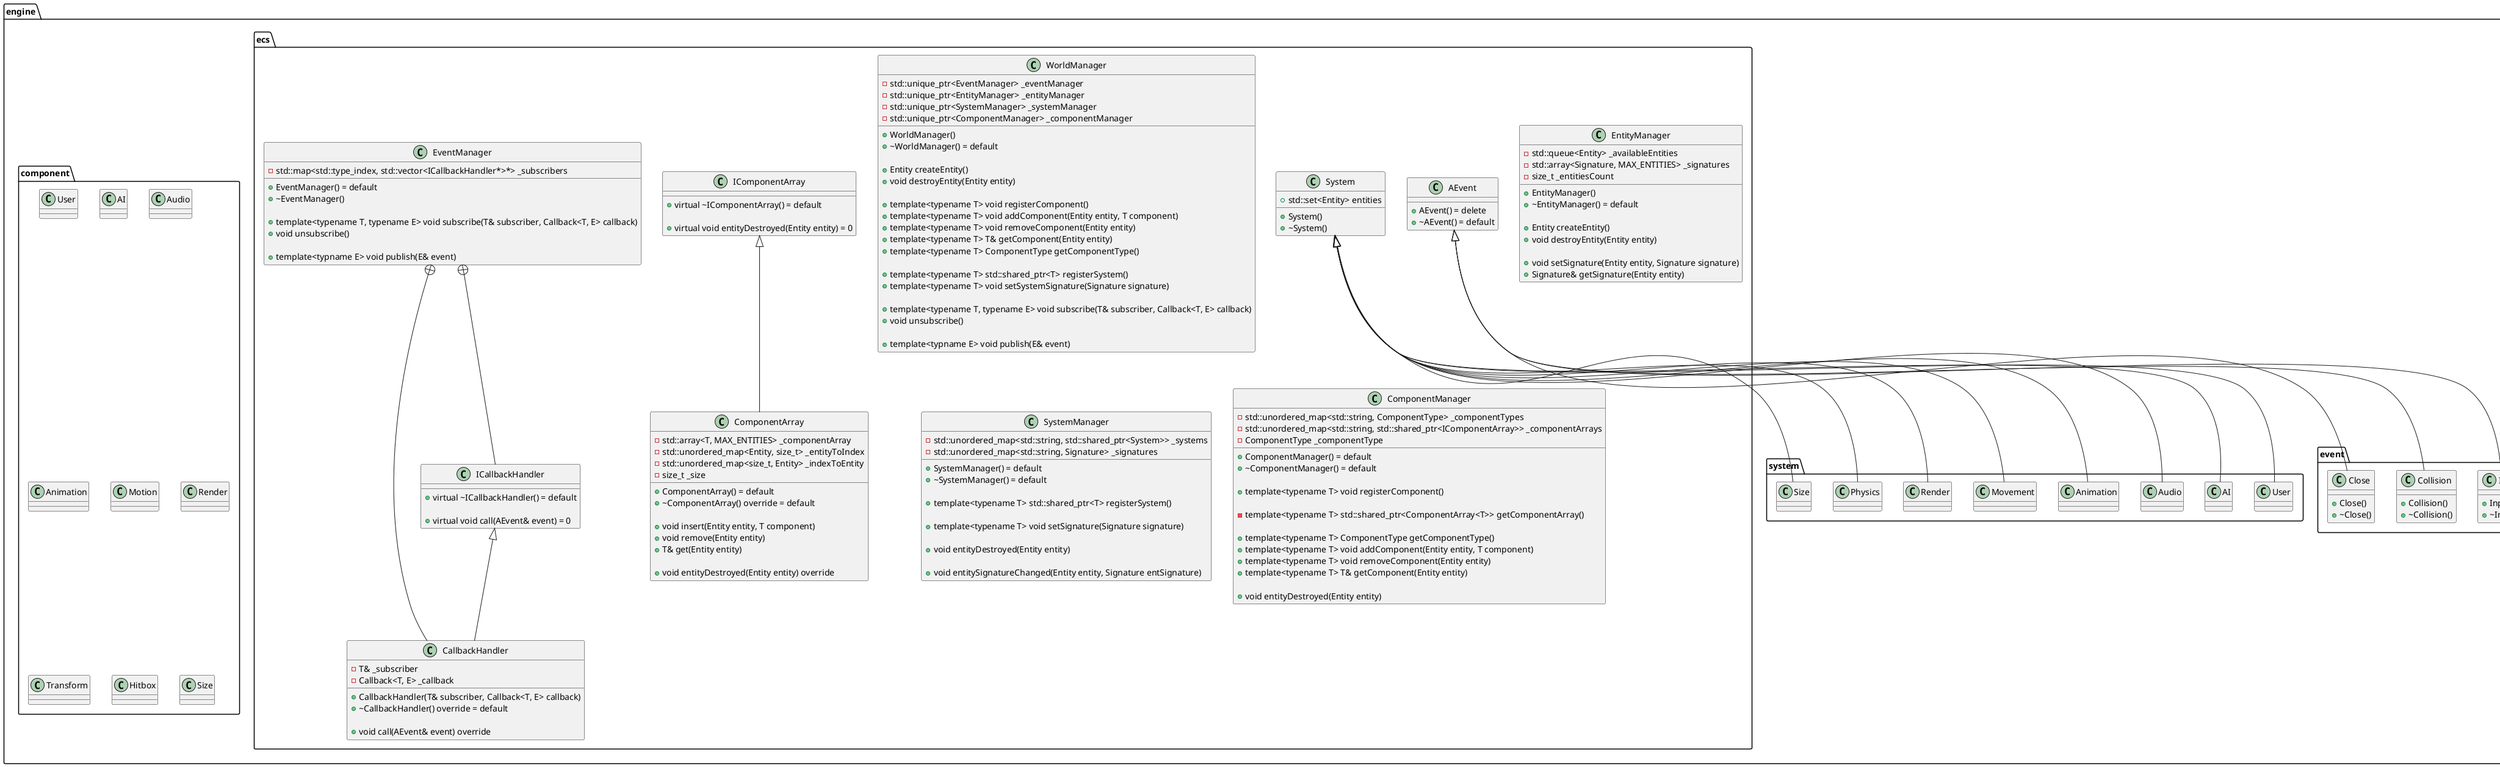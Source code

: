 @startuml

namespace engine {

    namespace event {
        class Input {
            + Input()
            + ~Input()
        }

        class Collision {
            + Collision()
            + ~Collision()
        }

        class Close {
            + Close()
            + ~Close()
        }
    }

    namespace ecs {
        'using Entity = unsigned int
        'const Entity MAX_ENTITIES = 1000
        'using ComponentType = unsigned int
        'const ComponentType MAX_COMPONENTS = 32
        'using Signature = std::bitset<MAX_COMPONENTS>

        class WorldManager {
            + WorldManager()
            + ~WorldManager() = default

            + Entity createEntity()
            + void destroyEntity(Entity entity)

            + template<typename T> void registerComponent()
            + template<typename T> void addComponent(Entity entity, T component)
            + template<typename T> void removeComponent(Entity entity)
            + template<typename T> T& getComponent(Entity entity)
            + template<typename T> ComponentType getComponentType()

            + template<typename T> std::shared_ptr<T> registerSystem()
            + template<typename T> void setSystemSignature(Signature signature)

            + template<typename T, typename E> void subscribe(T& subscriber, Callback<T, E> callback)
            + void unsubscribe()

            + template<typname E> void publish(E& event)

            - std::unique_ptr<EventManager> _eventManager
            - std::unique_ptr<EntityManager> _entityManager
            - std::unique_ptr<SystemManager> _systemManager
            - std::unique_ptr<ComponentManager> _componentManager
        }

        class EntityManager {
            + EntityManager()
            + ~EntityManager() = default

            + Entity createEntity()
            + void destroyEntity(Entity entity)

            + void setSignature(Entity entity, Signature signature)
            + Signature& getSignature(Entity entity)

            - std::queue<Entity> _availableEntities
            - std::array<Signature, MAX_ENTITIES> _signatures
            - size_t _entitiesCount
        }

        class SystemManager {
            + SystemManager() = default
            + ~SystemManager() = default

            + template<typename T> std::shared_ptr<T> registerSystem()

            + template<typename T> void setSignature(Signature signature)

            + void entityDestroyed(Entity entity)

            + void entitySignatureChanged(Entity entity, Signature entSignature)

            - std::unordered_map<std::string, std::shared_ptr<System>> _systems
            - std::unordered_map<std::string, Signature> _signatures
        }

        class ComponentManager {
            + ComponentManager() = default
            + ~ComponentManager() = default

            + template<typename T> void registerComponent()

            - template<typename T> std::shared_ptr<ComponentArray<T>> getComponentArray()

            + template<typename T> ComponentType getComponentType()
            + template<typename T> void addComponent(Entity entity, T component)
            + template<typename T> void removeComponent(Entity entity)
            + template<typename T> T& getComponent(Entity entity)

            + void entityDestroyed(Entity entity)

            - std::unordered_map<std::string, ComponentType> _componentTypes
            - std::unordered_map<std::string, std::shared_ptr<IComponentArray>> _componentArrays
            - ComponentType _componentType
        }

        class IComponentArray {
            + virtual ~IComponentArray() = default

            + virtual void entityDestroyed(Entity entity) = 0
        }

        'template<typename T>
        class ComponentArray {
            + ComponentArray() = default
            + ~ComponentArray() override = default

            + void insert(Entity entity, T component)
            + void remove(Entity entity)
            + T& get(Entity entity)

            + void entityDestroyed(Entity entity) override

            - std::array<T, MAX_ENTITIES> _componentArray
            - std::unordered_map<Entity, size_t> _entityToIndex
            - std::unordered_map<size_t, Entity> _indexToEntity
            - size_t _size
        }
        IComponentArray <|-- ComponentArray

        class System {
            + System()
            + ~System()

            + std::set<Entity> entities
        }

        class EventManager {
            + EventManager() = default
            + ~EventManager()

            + template<typename T, typename E> void subscribe(T& subscriber, Callback<T, E> callback)
            + void unsubscribe()

            + template<typname E> void publish(E& event)

            - std::map<std::type_index, std::vector<ICallbackHandler*>*> _subscribers
        }

        class ICallbackHandler {
            + virtual ~ICallbackHandler() = default

            + virtual void call(AEvent& event) = 0
        }
        EventManager +-- ICallbackHandler

        'template<typename T, typename E> using Callback = void (T::*)(E&)
        'template<typename T, typename E>
        class CallbackHandler {
            + CallbackHandler(T& subscriber, Callback<T, E> callback)
            + ~CallbackHandler() override = default

            + void call(AEvent& event) override

            - T& _subscriber
            - Callback<T, E> _callback
        }
        EventManager +-- CallbackHandler
        ICallbackHandler <|-- CallbackHandler

        class AEvent {
            + AEvent() = delete
            + ~AEvent() = default
        }
        AEvent <|-- engine.event.Input
        AEvent <|-- engine.event.Close
        AEvent <|-- engine.event.Collision
    }

    namespace system {
        class User {
        }
        engine.ecs.System <|-- User

        class AI {
        }
        engine.ecs.System <|-- AI

        class Audio {
        }
        engine.ecs.System <|-- Audio

        class Animation {
        }
        engine.ecs.System <|-- Animation

        class Movement {
        }
        engine.ecs.System <|-- Movement

        class Render {
        }
        engine.ecs.System <|-- Render

        class Physics {
        }
        engine.ecs.System <|-- Physics

        class Size {
        }
        engine.ecs.System <|-- Size
    }

    namespace component {
        class User {
        }

        class AI {
        }

        class Audio {
        }

        class Animation {
        }

        class Motion {
        }

        class Render {
        }

        class Transform {
        }

        class Hitbox {
        }

        class Size {
        }
    }
}



@enduml
